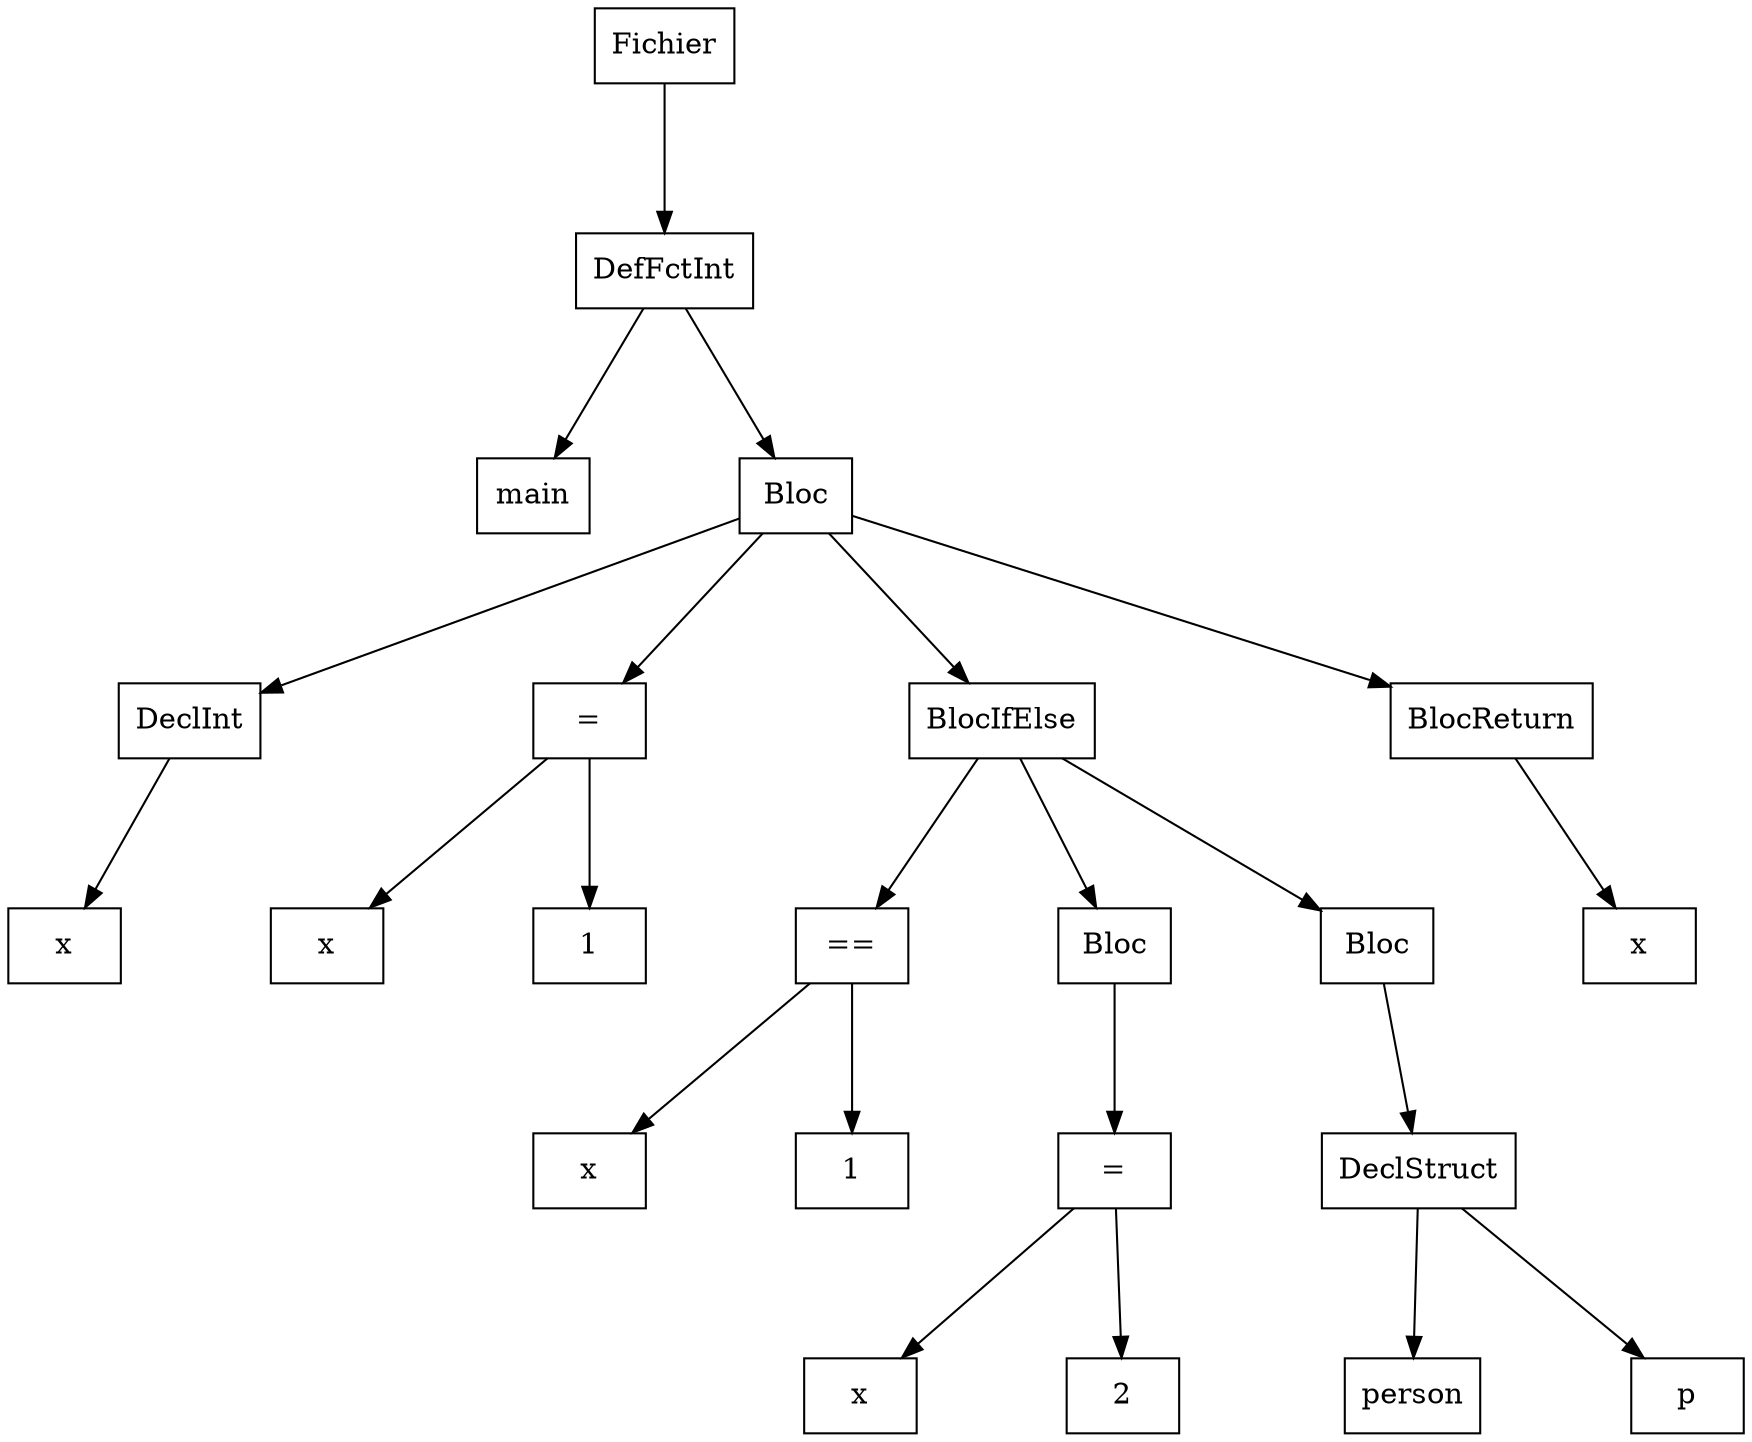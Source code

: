 digraph "ast"{

	nodesep=1;
	ranksep=1;

	N0 [label="Fichier", shape="box"];
	N1 [label="DefFctInt", shape="box"];
	N2 [label="main", shape="box"];
	N3 [label="Bloc", shape="box"];
	N4 [label="DeclInt", shape="box"];
	N5 [label="x", shape="box"];
	N6 [label="=", shape="box"];
	N7 [label="x", shape="box"];
	N8 [label="1", shape="box"];
	N9 [label="BlocIfElse", shape="box"];
	N10 [label="==", shape="box"];
	N11 [label="x", shape="box"];
	N12 [label="1", shape="box"];
	N13 [label="Bloc", shape="box"];
	N14 [label="=", shape="box"];
	N15 [label="x", shape="box"];
	N16 [label="2", shape="box"];
	N17 [label="Bloc", shape="box"];
	N18 [label="DeclStruct", shape="box"];
	N19 [label="person", shape="box"];
	N20 [label="p", shape="box"];
	N21 [label="BlocReturn", shape="box"];
	N22 [label="x", shape="box"];

	N1 -> N2; 
	N4 -> N5; 
	N3 -> N4; 
	N6 -> N7; 
	N6 -> N8; 
	N3 -> N6; 
	N10 -> N11; 
	N10 -> N12; 
	N9 -> N10; 
	N14 -> N15; 
	N14 -> N16; 
	N13 -> N14; 
	N9 -> N13; 
	N18 -> N19; 
	N18 -> N20; 
	N17 -> N18; 
	N9 -> N17; 
	N3 -> N9; 
	N21 -> N22; 
	N3 -> N21; 
	N1 -> N3; 
	N0 -> N1; 
}

